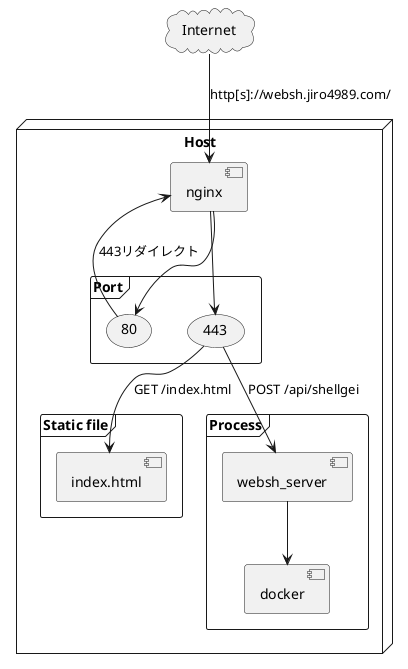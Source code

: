 @startuml

cloud "Internet" as net
node "Host" {
    [nginx]
    frame "Port" {
        (80)
        (443)
    }
    frame "Static file" {
        [index.html]
    }
    frame "Process" {
        [websh_server]
        [docker]
    }
}

net -down-> [nginx] : http[s]://websh.jiro4989.com/
[nginx] -down-> (80)
[nginx] -down-> (443)
(80) -> [nginx] : 443リダイレクト
(443) -down-> [index.html] : GET /index.html
(443) -down-> [websh_server] : POST /api/shellgei
[websh_server] -down-> [docker]

@enduml